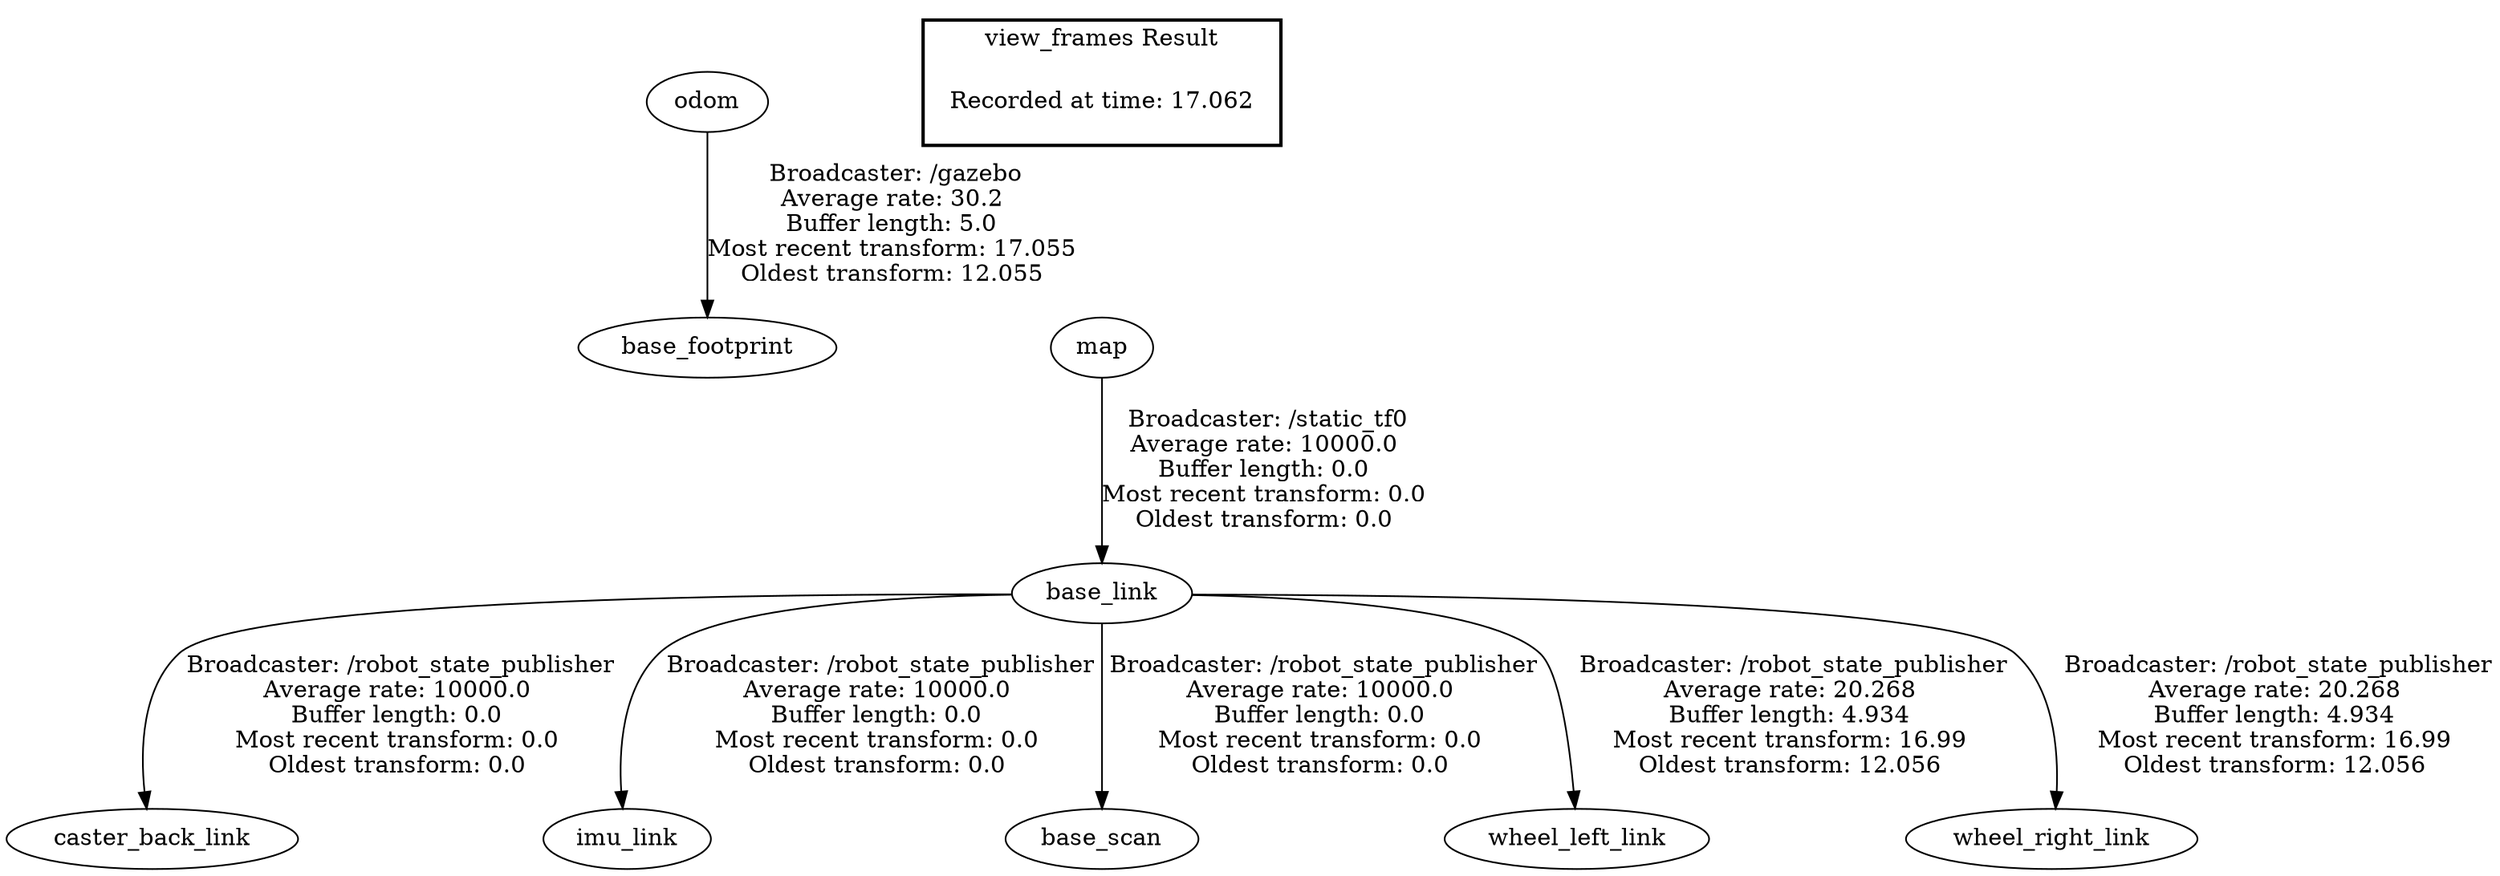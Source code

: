 digraph G {
"odom" -> "base_footprint"[label=" Broadcaster: /gazebo\nAverage rate: 30.2\nBuffer length: 5.0\nMost recent transform: 17.055\nOldest transform: 12.055\n"];
"map" -> "base_link"[label=" Broadcaster: /static_tf0\nAverage rate: 10000.0\nBuffer length: 0.0\nMost recent transform: 0.0\nOldest transform: 0.0\n"];
"base_link" -> "caster_back_link"[label=" Broadcaster: /robot_state_publisher\nAverage rate: 10000.0\nBuffer length: 0.0\nMost recent transform: 0.0\nOldest transform: 0.0\n"];
"base_link" -> "imu_link"[label=" Broadcaster: /robot_state_publisher\nAverage rate: 10000.0\nBuffer length: 0.0\nMost recent transform: 0.0\nOldest transform: 0.0\n"];
"base_link" -> "base_scan"[label=" Broadcaster: /robot_state_publisher\nAverage rate: 10000.0\nBuffer length: 0.0\nMost recent transform: 0.0\nOldest transform: 0.0\n"];
"base_link" -> "wheel_left_link"[label=" Broadcaster: /robot_state_publisher\nAverage rate: 20.268\nBuffer length: 4.934\nMost recent transform: 16.99\nOldest transform: 12.056\n"];
"base_link" -> "wheel_right_link"[label=" Broadcaster: /robot_state_publisher\nAverage rate: 20.268\nBuffer length: 4.934\nMost recent transform: 16.99\nOldest transform: 12.056\n"];
edge [style=invis];
 subgraph cluster_legend { style=bold; color=black; label ="view_frames Result";
"Recorded at time: 17.062"[ shape=plaintext ] ;
}->"map";
}